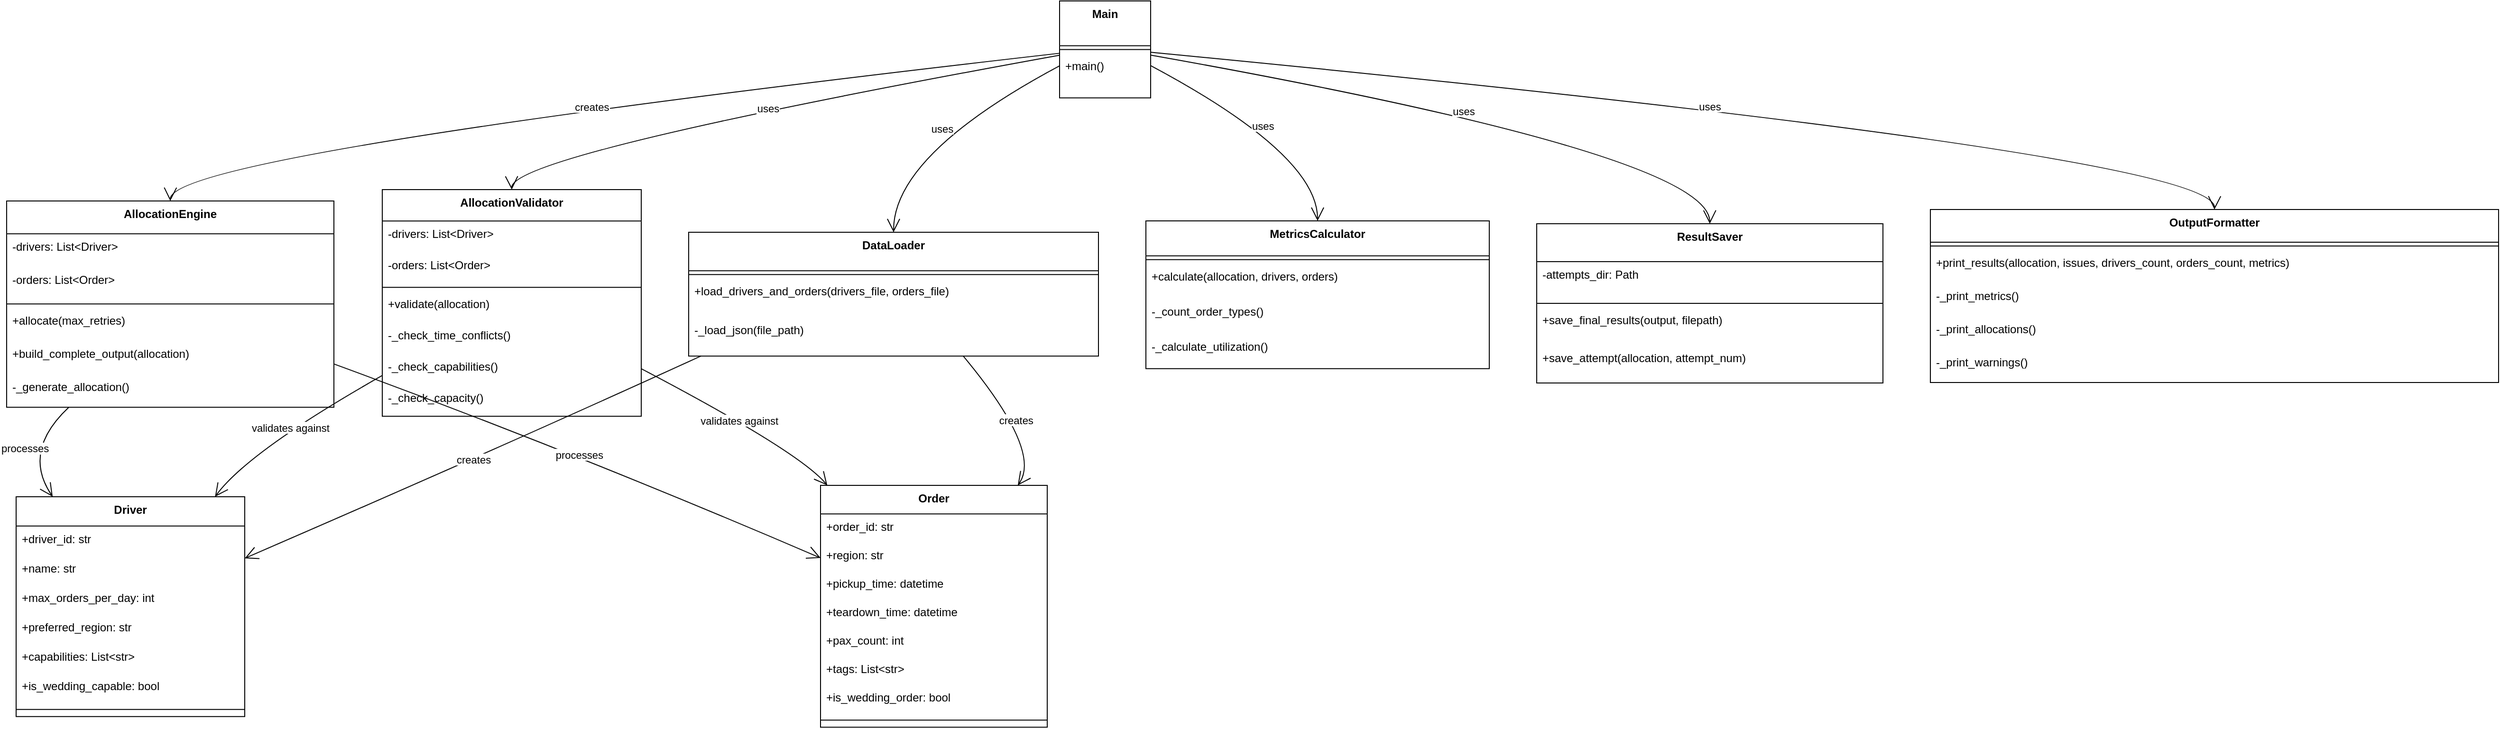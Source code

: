 <mxfile version="28.1.1">
  <diagram name="Page-1" id="29hsq03JKpF4CvCF1_UN">
    <mxGraphModel dx="1198" dy="655" grid="1" gridSize="10" guides="1" tooltips="1" connect="1" arrows="1" fold="1" page="1" pageScale="1" pageWidth="1169" pageHeight="827" math="0" shadow="0">
      <root>
        <mxCell id="0" />
        <mxCell id="1" parent="0" />
        <mxCell id="nXnBfAO_AZSMM8El1KWa-1" value="Main" style="swimlane;fontStyle=1;align=center;verticalAlign=top;childLayout=stackLayout;horizontal=1;startSize=47.2;horizontalStack=0;resizeParent=1;resizeParentMax=0;resizeLast=0;collapsible=0;marginBottom=0;" vertex="1" parent="1">
          <mxGeometry x="1130" y="20" width="96" height="102.2" as="geometry" />
        </mxCell>
        <mxCell id="nXnBfAO_AZSMM8El1KWa-2" style="line;strokeWidth=1;fillColor=none;align=left;verticalAlign=middle;spacingTop=-1;spacingLeft=3;spacingRight=3;rotatable=0;labelPosition=right;points=[];portConstraint=eastwest;strokeColor=inherit;" vertex="1" parent="nXnBfAO_AZSMM8El1KWa-1">
          <mxGeometry y="47.2" width="96" height="8" as="geometry" />
        </mxCell>
        <mxCell id="nXnBfAO_AZSMM8El1KWa-3" value="+main()" style="text;strokeColor=none;fillColor=none;align=left;verticalAlign=top;spacingLeft=4;spacingRight=4;overflow=hidden;rotatable=0;points=[[0,0.5],[1,0.5]];portConstraint=eastwest;" vertex="1" parent="nXnBfAO_AZSMM8El1KWa-1">
          <mxGeometry y="55.2" width="96" height="47" as="geometry" />
        </mxCell>
        <mxCell id="nXnBfAO_AZSMM8El1KWa-4" value="DataLoader" style="swimlane;fontStyle=1;align=center;verticalAlign=top;childLayout=stackLayout;horizontal=1;startSize=40.571;horizontalStack=0;resizeParent=1;resizeParentMax=0;resizeLast=0;collapsible=0;marginBottom=0;" vertex="1" parent="1">
          <mxGeometry x="739" y="264" width="432" height="130.571" as="geometry" />
        </mxCell>
        <mxCell id="nXnBfAO_AZSMM8El1KWa-5" style="line;strokeWidth=1;fillColor=none;align=left;verticalAlign=middle;spacingTop=-1;spacingLeft=3;spacingRight=3;rotatable=0;labelPosition=right;points=[];portConstraint=eastwest;strokeColor=inherit;" vertex="1" parent="nXnBfAO_AZSMM8El1KWa-4">
          <mxGeometry y="40.571" width="432" height="8" as="geometry" />
        </mxCell>
        <mxCell id="nXnBfAO_AZSMM8El1KWa-6" value="+load_drivers_and_orders(drivers_file, orders_file)" style="text;strokeColor=none;fillColor=none;align=left;verticalAlign=top;spacingLeft=4;spacingRight=4;overflow=hidden;rotatable=0;points=[[0,0.5],[1,0.5]];portConstraint=eastwest;" vertex="1" parent="nXnBfAO_AZSMM8El1KWa-4">
          <mxGeometry y="48.571" width="432" height="41" as="geometry" />
        </mxCell>
        <mxCell id="nXnBfAO_AZSMM8El1KWa-7" value="-_load_json(file_path)" style="text;strokeColor=none;fillColor=none;align=left;verticalAlign=top;spacingLeft=4;spacingRight=4;overflow=hidden;rotatable=0;points=[[0,0.5],[1,0.5]];portConstraint=eastwest;" vertex="1" parent="nXnBfAO_AZSMM8El1KWa-4">
          <mxGeometry y="89.571" width="432" height="41" as="geometry" />
        </mxCell>
        <mxCell id="nXnBfAO_AZSMM8El1KWa-8" value="AllocationEngine" style="swimlane;fontStyle=1;align=center;verticalAlign=top;childLayout=stackLayout;horizontal=1;startSize=34.667;horizontalStack=0;resizeParent=1;resizeParentMax=0;resizeLast=0;collapsible=0;marginBottom=0;" vertex="1" parent="1">
          <mxGeometry x="20" y="231" width="345" height="217.667" as="geometry" />
        </mxCell>
        <mxCell id="nXnBfAO_AZSMM8El1KWa-9" value="-drivers: List&lt;Driver&gt;" style="text;strokeColor=none;fillColor=none;align=left;verticalAlign=top;spacingLeft=4;spacingRight=4;overflow=hidden;rotatable=0;points=[[0,0.5],[1,0.5]];portConstraint=eastwest;" vertex="1" parent="nXnBfAO_AZSMM8El1KWa-8">
          <mxGeometry y="34.667" width="345" height="35" as="geometry" />
        </mxCell>
        <mxCell id="nXnBfAO_AZSMM8El1KWa-10" value="-orders: List&lt;Order&gt;" style="text;strokeColor=none;fillColor=none;align=left;verticalAlign=top;spacingLeft=4;spacingRight=4;overflow=hidden;rotatable=0;points=[[0,0.5],[1,0.5]];portConstraint=eastwest;" vertex="1" parent="nXnBfAO_AZSMM8El1KWa-8">
          <mxGeometry y="69.667" width="345" height="35" as="geometry" />
        </mxCell>
        <mxCell id="nXnBfAO_AZSMM8El1KWa-11" style="line;strokeWidth=1;fillColor=none;align=left;verticalAlign=middle;spacingTop=-1;spacingLeft=3;spacingRight=3;rotatable=0;labelPosition=right;points=[];portConstraint=eastwest;strokeColor=inherit;" vertex="1" parent="nXnBfAO_AZSMM8El1KWa-8">
          <mxGeometry y="104.667" width="345" height="8" as="geometry" />
        </mxCell>
        <mxCell id="nXnBfAO_AZSMM8El1KWa-12" value="+allocate(max_retries)" style="text;strokeColor=none;fillColor=none;align=left;verticalAlign=top;spacingLeft=4;spacingRight=4;overflow=hidden;rotatable=0;points=[[0,0.5],[1,0.5]];portConstraint=eastwest;" vertex="1" parent="nXnBfAO_AZSMM8El1KWa-8">
          <mxGeometry y="112.667" width="345" height="35" as="geometry" />
        </mxCell>
        <mxCell id="nXnBfAO_AZSMM8El1KWa-13" value="+build_complete_output(allocation)" style="text;strokeColor=none;fillColor=none;align=left;verticalAlign=top;spacingLeft=4;spacingRight=4;overflow=hidden;rotatable=0;points=[[0,0.5],[1,0.5]];portConstraint=eastwest;" vertex="1" parent="nXnBfAO_AZSMM8El1KWa-8">
          <mxGeometry y="147.667" width="345" height="35" as="geometry" />
        </mxCell>
        <mxCell id="nXnBfAO_AZSMM8El1KWa-14" value="-_generate_allocation()" style="text;strokeColor=none;fillColor=none;align=left;verticalAlign=top;spacingLeft=4;spacingRight=4;overflow=hidden;rotatable=0;points=[[0,0.5],[1,0.5]];portConstraint=eastwest;" vertex="1" parent="nXnBfAO_AZSMM8El1KWa-8">
          <mxGeometry y="182.667" width="345" height="35" as="geometry" />
        </mxCell>
        <mxCell id="nXnBfAO_AZSMM8El1KWa-15" value="AllocationValidator" style="swimlane;fontStyle=1;align=center;verticalAlign=top;childLayout=stackLayout;horizontal=1;startSize=33.143;horizontalStack=0;resizeParent=1;resizeParentMax=0;resizeLast=0;collapsible=0;marginBottom=0;" vertex="1" parent="1">
          <mxGeometry x="416" y="219" width="273" height="239.143" as="geometry" />
        </mxCell>
        <mxCell id="nXnBfAO_AZSMM8El1KWa-16" value="-drivers: List&lt;Driver&gt;" style="text;strokeColor=none;fillColor=none;align=left;verticalAlign=top;spacingLeft=4;spacingRight=4;overflow=hidden;rotatable=0;points=[[0,0.5],[1,0.5]];portConstraint=eastwest;" vertex="1" parent="nXnBfAO_AZSMM8El1KWa-15">
          <mxGeometry y="33.143" width="273" height="33" as="geometry" />
        </mxCell>
        <mxCell id="nXnBfAO_AZSMM8El1KWa-17" value="-orders: List&lt;Order&gt;" style="text;strokeColor=none;fillColor=none;align=left;verticalAlign=top;spacingLeft=4;spacingRight=4;overflow=hidden;rotatable=0;points=[[0,0.5],[1,0.5]];portConstraint=eastwest;" vertex="1" parent="nXnBfAO_AZSMM8El1KWa-15">
          <mxGeometry y="66.143" width="273" height="33" as="geometry" />
        </mxCell>
        <mxCell id="nXnBfAO_AZSMM8El1KWa-18" style="line;strokeWidth=1;fillColor=none;align=left;verticalAlign=middle;spacingTop=-1;spacingLeft=3;spacingRight=3;rotatable=0;labelPosition=right;points=[];portConstraint=eastwest;strokeColor=inherit;" vertex="1" parent="nXnBfAO_AZSMM8El1KWa-15">
          <mxGeometry y="99.143" width="273" height="8" as="geometry" />
        </mxCell>
        <mxCell id="nXnBfAO_AZSMM8El1KWa-19" value="+validate(allocation)" style="text;strokeColor=none;fillColor=none;align=left;verticalAlign=top;spacingLeft=4;spacingRight=4;overflow=hidden;rotatable=0;points=[[0,0.5],[1,0.5]];portConstraint=eastwest;" vertex="1" parent="nXnBfAO_AZSMM8El1KWa-15">
          <mxGeometry y="107.143" width="273" height="33" as="geometry" />
        </mxCell>
        <mxCell id="nXnBfAO_AZSMM8El1KWa-20" value="-_check_time_conflicts()" style="text;strokeColor=none;fillColor=none;align=left;verticalAlign=top;spacingLeft=4;spacingRight=4;overflow=hidden;rotatable=0;points=[[0,0.5],[1,0.5]];portConstraint=eastwest;" vertex="1" parent="nXnBfAO_AZSMM8El1KWa-15">
          <mxGeometry y="140.143" width="273" height="33" as="geometry" />
        </mxCell>
        <mxCell id="nXnBfAO_AZSMM8El1KWa-21" value="-_check_capabilities()" style="text;strokeColor=none;fillColor=none;align=left;verticalAlign=top;spacingLeft=4;spacingRight=4;overflow=hidden;rotatable=0;points=[[0,0.5],[1,0.5]];portConstraint=eastwest;" vertex="1" parent="nXnBfAO_AZSMM8El1KWa-15">
          <mxGeometry y="173.143" width="273" height="33" as="geometry" />
        </mxCell>
        <mxCell id="nXnBfAO_AZSMM8El1KWa-22" value="-_check_capacity()" style="text;strokeColor=none;fillColor=none;align=left;verticalAlign=top;spacingLeft=4;spacingRight=4;overflow=hidden;rotatable=0;points=[[0,0.5],[1,0.5]];portConstraint=eastwest;" vertex="1" parent="nXnBfAO_AZSMM8El1KWa-15">
          <mxGeometry y="206.143" width="273" height="33" as="geometry" />
        </mxCell>
        <mxCell id="nXnBfAO_AZSMM8El1KWa-23" value="MetricsCalculator" style="swimlane;fontStyle=1;align=center;verticalAlign=top;childLayout=stackLayout;horizontal=1;startSize=36.889;horizontalStack=0;resizeParent=1;resizeParentMax=0;resizeLast=0;collapsible=0;marginBottom=0;" vertex="1" parent="1">
          <mxGeometry x="1221" y="252" width="362" height="155.889" as="geometry" />
        </mxCell>
        <mxCell id="nXnBfAO_AZSMM8El1KWa-24" style="line;strokeWidth=1;fillColor=none;align=left;verticalAlign=middle;spacingTop=-1;spacingLeft=3;spacingRight=3;rotatable=0;labelPosition=right;points=[];portConstraint=eastwest;strokeColor=inherit;" vertex="1" parent="nXnBfAO_AZSMM8El1KWa-23">
          <mxGeometry y="36.889" width="362" height="8" as="geometry" />
        </mxCell>
        <mxCell id="nXnBfAO_AZSMM8El1KWa-25" value="+calculate(allocation, drivers, orders)" style="text;strokeColor=none;fillColor=none;align=left;verticalAlign=top;spacingLeft=4;spacingRight=4;overflow=hidden;rotatable=0;points=[[0,0.5],[1,0.5]];portConstraint=eastwest;" vertex="1" parent="nXnBfAO_AZSMM8El1KWa-23">
          <mxGeometry y="44.889" width="362" height="37" as="geometry" />
        </mxCell>
        <mxCell id="nXnBfAO_AZSMM8El1KWa-26" value="-_count_order_types()" style="text;strokeColor=none;fillColor=none;align=left;verticalAlign=top;spacingLeft=4;spacingRight=4;overflow=hidden;rotatable=0;points=[[0,0.5],[1,0.5]];portConstraint=eastwest;" vertex="1" parent="nXnBfAO_AZSMM8El1KWa-23">
          <mxGeometry y="81.889" width="362" height="37" as="geometry" />
        </mxCell>
        <mxCell id="nXnBfAO_AZSMM8El1KWa-27" value="-_calculate_utilization()" style="text;strokeColor=none;fillColor=none;align=left;verticalAlign=top;spacingLeft=4;spacingRight=4;overflow=hidden;rotatable=0;points=[[0,0.5],[1,0.5]];portConstraint=eastwest;" vertex="1" parent="nXnBfAO_AZSMM8El1KWa-23">
          <mxGeometry y="118.889" width="362" height="37" as="geometry" />
        </mxCell>
        <mxCell id="nXnBfAO_AZSMM8El1KWa-28" value="ResultSaver" style="swimlane;fontStyle=1;align=center;verticalAlign=top;childLayout=stackLayout;horizontal=1;startSize=40;horizontalStack=0;resizeParent=1;resizeParentMax=0;resizeLast=0;collapsible=0;marginBottom=0;" vertex="1" parent="1">
          <mxGeometry x="1633" y="255" width="365" height="168" as="geometry" />
        </mxCell>
        <mxCell id="nXnBfAO_AZSMM8El1KWa-29" value="-attempts_dir: Path" style="text;strokeColor=none;fillColor=none;align=left;verticalAlign=top;spacingLeft=4;spacingRight=4;overflow=hidden;rotatable=0;points=[[0,0.5],[1,0.5]];portConstraint=eastwest;" vertex="1" parent="nXnBfAO_AZSMM8El1KWa-28">
          <mxGeometry y="40" width="365" height="40" as="geometry" />
        </mxCell>
        <mxCell id="nXnBfAO_AZSMM8El1KWa-30" style="line;strokeWidth=1;fillColor=none;align=left;verticalAlign=middle;spacingTop=-1;spacingLeft=3;spacingRight=3;rotatable=0;labelPosition=right;points=[];portConstraint=eastwest;strokeColor=inherit;" vertex="1" parent="nXnBfAO_AZSMM8El1KWa-28">
          <mxGeometry y="80" width="365" height="8" as="geometry" />
        </mxCell>
        <mxCell id="nXnBfAO_AZSMM8El1KWa-31" value="+save_final_results(output, filepath)" style="text;strokeColor=none;fillColor=none;align=left;verticalAlign=top;spacingLeft=4;spacingRight=4;overflow=hidden;rotatable=0;points=[[0,0.5],[1,0.5]];portConstraint=eastwest;" vertex="1" parent="nXnBfAO_AZSMM8El1KWa-28">
          <mxGeometry y="88" width="365" height="40" as="geometry" />
        </mxCell>
        <mxCell id="nXnBfAO_AZSMM8El1KWa-32" value="+save_attempt(allocation, attempt_num)" style="text;strokeColor=none;fillColor=none;align=left;verticalAlign=top;spacingLeft=4;spacingRight=4;overflow=hidden;rotatable=0;points=[[0,0.5],[1,0.5]];portConstraint=eastwest;" vertex="1" parent="nXnBfAO_AZSMM8El1KWa-28">
          <mxGeometry y="128" width="365" height="40" as="geometry" />
        </mxCell>
        <mxCell id="nXnBfAO_AZSMM8El1KWa-33" value="OutputFormatter" style="swimlane;fontStyle=1;align=center;verticalAlign=top;childLayout=stackLayout;horizontal=1;startSize=34.545;horizontalStack=0;resizeParent=1;resizeParentMax=0;resizeLast=0;collapsible=0;marginBottom=0;" vertex="1" parent="1">
          <mxGeometry x="2048" y="240" width="599" height="182.545" as="geometry" />
        </mxCell>
        <mxCell id="nXnBfAO_AZSMM8El1KWa-34" style="line;strokeWidth=1;fillColor=none;align=left;verticalAlign=middle;spacingTop=-1;spacingLeft=3;spacingRight=3;rotatable=0;labelPosition=right;points=[];portConstraint=eastwest;strokeColor=inherit;" vertex="1" parent="nXnBfAO_AZSMM8El1KWa-33">
          <mxGeometry y="34.545" width="599" height="8" as="geometry" />
        </mxCell>
        <mxCell id="nXnBfAO_AZSMM8El1KWa-35" value="+print_results(allocation, issues, drivers_count, orders_count, metrics)" style="text;strokeColor=none;fillColor=none;align=left;verticalAlign=top;spacingLeft=4;spacingRight=4;overflow=hidden;rotatable=0;points=[[0,0.5],[1,0.5]];portConstraint=eastwest;" vertex="1" parent="nXnBfAO_AZSMM8El1KWa-33">
          <mxGeometry y="42.545" width="599" height="35" as="geometry" />
        </mxCell>
        <mxCell id="nXnBfAO_AZSMM8El1KWa-36" value="-_print_metrics()" style="text;strokeColor=none;fillColor=none;align=left;verticalAlign=top;spacingLeft=4;spacingRight=4;overflow=hidden;rotatable=0;points=[[0,0.5],[1,0.5]];portConstraint=eastwest;" vertex="1" parent="nXnBfAO_AZSMM8El1KWa-33">
          <mxGeometry y="77.545" width="599" height="35" as="geometry" />
        </mxCell>
        <mxCell id="nXnBfAO_AZSMM8El1KWa-37" value="-_print_allocations()" style="text;strokeColor=none;fillColor=none;align=left;verticalAlign=top;spacingLeft=4;spacingRight=4;overflow=hidden;rotatable=0;points=[[0,0.5],[1,0.5]];portConstraint=eastwest;" vertex="1" parent="nXnBfAO_AZSMM8El1KWa-33">
          <mxGeometry y="112.545" width="599" height="35" as="geometry" />
        </mxCell>
        <mxCell id="nXnBfAO_AZSMM8El1KWa-38" value="-_print_warnings()" style="text;strokeColor=none;fillColor=none;align=left;verticalAlign=top;spacingLeft=4;spacingRight=4;overflow=hidden;rotatable=0;points=[[0,0.5],[1,0.5]];portConstraint=eastwest;" vertex="1" parent="nXnBfAO_AZSMM8El1KWa-33">
          <mxGeometry y="147.545" width="599" height="35" as="geometry" />
        </mxCell>
        <mxCell id="nXnBfAO_AZSMM8El1KWa-39" value="Driver" style="swimlane;fontStyle=1;align=center;verticalAlign=top;childLayout=stackLayout;horizontal=1;startSize=30.933;horizontalStack=0;resizeParent=1;resizeParentMax=0;resizeLast=0;collapsible=0;marginBottom=0;" vertex="1" parent="1">
          <mxGeometry x="30" y="543" width="241" height="231.933" as="geometry" />
        </mxCell>
        <mxCell id="nXnBfAO_AZSMM8El1KWa-40" value="+driver_id: str" style="text;strokeColor=none;fillColor=none;align=left;verticalAlign=top;spacingLeft=4;spacingRight=4;overflow=hidden;rotatable=0;points=[[0,0.5],[1,0.5]];portConstraint=eastwest;" vertex="1" parent="nXnBfAO_AZSMM8El1KWa-39">
          <mxGeometry y="30.933" width="241" height="31" as="geometry" />
        </mxCell>
        <mxCell id="nXnBfAO_AZSMM8El1KWa-41" value="+name: str" style="text;strokeColor=none;fillColor=none;align=left;verticalAlign=top;spacingLeft=4;spacingRight=4;overflow=hidden;rotatable=0;points=[[0,0.5],[1,0.5]];portConstraint=eastwest;" vertex="1" parent="nXnBfAO_AZSMM8El1KWa-39">
          <mxGeometry y="61.933" width="241" height="31" as="geometry" />
        </mxCell>
        <mxCell id="nXnBfAO_AZSMM8El1KWa-42" value="+max_orders_per_day: int" style="text;strokeColor=none;fillColor=none;align=left;verticalAlign=top;spacingLeft=4;spacingRight=4;overflow=hidden;rotatable=0;points=[[0,0.5],[1,0.5]];portConstraint=eastwest;" vertex="1" parent="nXnBfAO_AZSMM8El1KWa-39">
          <mxGeometry y="92.933" width="241" height="31" as="geometry" />
        </mxCell>
        <mxCell id="nXnBfAO_AZSMM8El1KWa-43" value="+preferred_region: str" style="text;strokeColor=none;fillColor=none;align=left;verticalAlign=top;spacingLeft=4;spacingRight=4;overflow=hidden;rotatable=0;points=[[0,0.5],[1,0.5]];portConstraint=eastwest;" vertex="1" parent="nXnBfAO_AZSMM8El1KWa-39">
          <mxGeometry y="123.933" width="241" height="31" as="geometry" />
        </mxCell>
        <mxCell id="nXnBfAO_AZSMM8El1KWa-44" value="+capabilities: List&lt;str&gt;" style="text;strokeColor=none;fillColor=none;align=left;verticalAlign=top;spacingLeft=4;spacingRight=4;overflow=hidden;rotatable=0;points=[[0,0.5],[1,0.5]];portConstraint=eastwest;" vertex="1" parent="nXnBfAO_AZSMM8El1KWa-39">
          <mxGeometry y="154.933" width="241" height="31" as="geometry" />
        </mxCell>
        <mxCell id="nXnBfAO_AZSMM8El1KWa-45" value="+is_wedding_capable: bool" style="text;strokeColor=none;fillColor=none;align=left;verticalAlign=top;spacingLeft=4;spacingRight=4;overflow=hidden;rotatable=0;points=[[0,0.5],[1,0.5]];portConstraint=eastwest;" vertex="1" parent="nXnBfAO_AZSMM8El1KWa-39">
          <mxGeometry y="185.933" width="241" height="31" as="geometry" />
        </mxCell>
        <mxCell id="nXnBfAO_AZSMM8El1KWa-46" style="line;strokeWidth=1;fillColor=none;align=left;verticalAlign=middle;spacingTop=-1;spacingLeft=3;spacingRight=3;rotatable=0;labelPosition=right;points=[];portConstraint=eastwest;strokeColor=inherit;" vertex="1" parent="nXnBfAO_AZSMM8El1KWa-39">
          <mxGeometry y="216.933" width="241" height="15" as="geometry" />
        </mxCell>
        <mxCell id="nXnBfAO_AZSMM8El1KWa-47" value="Order" style="swimlane;fontStyle=1;align=center;verticalAlign=top;childLayout=stackLayout;horizontal=1;startSize=30.118;horizontalStack=0;resizeParent=1;resizeParentMax=0;resizeLast=0;collapsible=0;marginBottom=0;" vertex="1" parent="1">
          <mxGeometry x="878" y="531" width="239" height="255.118" as="geometry" />
        </mxCell>
        <mxCell id="nXnBfAO_AZSMM8El1KWa-48" value="+order_id: str" style="text;strokeColor=none;fillColor=none;align=left;verticalAlign=top;spacingLeft=4;spacingRight=4;overflow=hidden;rotatable=0;points=[[0,0.5],[1,0.5]];portConstraint=eastwest;" vertex="1" parent="nXnBfAO_AZSMM8El1KWa-47">
          <mxGeometry y="30.118" width="239" height="30" as="geometry" />
        </mxCell>
        <mxCell id="nXnBfAO_AZSMM8El1KWa-49" value="+region: str" style="text;strokeColor=none;fillColor=none;align=left;verticalAlign=top;spacingLeft=4;spacingRight=4;overflow=hidden;rotatable=0;points=[[0,0.5],[1,0.5]];portConstraint=eastwest;" vertex="1" parent="nXnBfAO_AZSMM8El1KWa-47">
          <mxGeometry y="60.118" width="239" height="30" as="geometry" />
        </mxCell>
        <mxCell id="nXnBfAO_AZSMM8El1KWa-50" value="+pickup_time: datetime" style="text;strokeColor=none;fillColor=none;align=left;verticalAlign=top;spacingLeft=4;spacingRight=4;overflow=hidden;rotatable=0;points=[[0,0.5],[1,0.5]];portConstraint=eastwest;" vertex="1" parent="nXnBfAO_AZSMM8El1KWa-47">
          <mxGeometry y="90.118" width="239" height="30" as="geometry" />
        </mxCell>
        <mxCell id="nXnBfAO_AZSMM8El1KWa-51" value="+teardown_time: datetime" style="text;strokeColor=none;fillColor=none;align=left;verticalAlign=top;spacingLeft=4;spacingRight=4;overflow=hidden;rotatable=0;points=[[0,0.5],[1,0.5]];portConstraint=eastwest;" vertex="1" parent="nXnBfAO_AZSMM8El1KWa-47">
          <mxGeometry y="120.118" width="239" height="30" as="geometry" />
        </mxCell>
        <mxCell id="nXnBfAO_AZSMM8El1KWa-52" value="+pax_count: int" style="text;strokeColor=none;fillColor=none;align=left;verticalAlign=top;spacingLeft=4;spacingRight=4;overflow=hidden;rotatable=0;points=[[0,0.5],[1,0.5]];portConstraint=eastwest;" vertex="1" parent="nXnBfAO_AZSMM8El1KWa-47">
          <mxGeometry y="150.118" width="239" height="30" as="geometry" />
        </mxCell>
        <mxCell id="nXnBfAO_AZSMM8El1KWa-53" value="+tags: List&lt;str&gt;" style="text;strokeColor=none;fillColor=none;align=left;verticalAlign=top;spacingLeft=4;spacingRight=4;overflow=hidden;rotatable=0;points=[[0,0.5],[1,0.5]];portConstraint=eastwest;" vertex="1" parent="nXnBfAO_AZSMM8El1KWa-47">
          <mxGeometry y="180.118" width="239" height="30" as="geometry" />
        </mxCell>
        <mxCell id="nXnBfAO_AZSMM8El1KWa-54" value="+is_wedding_order: bool" style="text;strokeColor=none;fillColor=none;align=left;verticalAlign=top;spacingLeft=4;spacingRight=4;overflow=hidden;rotatable=0;points=[[0,0.5],[1,0.5]];portConstraint=eastwest;" vertex="1" parent="nXnBfAO_AZSMM8El1KWa-47">
          <mxGeometry y="210.118" width="239" height="30" as="geometry" />
        </mxCell>
        <mxCell id="nXnBfAO_AZSMM8El1KWa-55" style="line;strokeWidth=1;fillColor=none;align=left;verticalAlign=middle;spacingTop=-1;spacingLeft=3;spacingRight=3;rotatable=0;labelPosition=right;points=[];portConstraint=eastwest;strokeColor=inherit;" vertex="1" parent="nXnBfAO_AZSMM8El1KWa-47">
          <mxGeometry y="240.118" width="239" height="15" as="geometry" />
        </mxCell>
        <mxCell id="nXnBfAO_AZSMM8El1KWa-56" value="uses" style="curved=1;startArrow=none;endArrow=open;endSize=12;exitX=0;exitY=0.67;entryX=0.5;entryY=0;rounded=0;" edge="1" parent="1" source="nXnBfAO_AZSMM8El1KWa-1" target="nXnBfAO_AZSMM8El1KWa-4">
          <mxGeometry relative="1" as="geometry">
            <Array as="points">
              <mxPoint x="955" y="182" />
            </Array>
          </mxGeometry>
        </mxCell>
        <mxCell id="nXnBfAO_AZSMM8El1KWa-57" value="creates" style="curved=1;startArrow=none;endArrow=open;endSize=12;exitX=0;exitY=0.54;entryX=0.5;entryY=0;rounded=0;" edge="1" parent="1" source="nXnBfAO_AZSMM8El1KWa-1" target="nXnBfAO_AZSMM8El1KWa-8">
          <mxGeometry relative="1" as="geometry">
            <Array as="points">
              <mxPoint x="193" y="182" />
            </Array>
          </mxGeometry>
        </mxCell>
        <mxCell id="nXnBfAO_AZSMM8El1KWa-58" value="uses" style="curved=1;startArrow=none;endArrow=open;endSize=12;exitX=0;exitY=0.56;entryX=0.5;entryY=0;rounded=0;" edge="1" parent="1" source="nXnBfAO_AZSMM8El1KWa-1" target="nXnBfAO_AZSMM8El1KWa-15">
          <mxGeometry relative="1" as="geometry">
            <Array as="points">
              <mxPoint x="552" y="182" />
            </Array>
          </mxGeometry>
        </mxCell>
        <mxCell id="nXnBfAO_AZSMM8El1KWa-59" value="uses" style="curved=1;startArrow=none;endArrow=open;endSize=12;exitX=1.01;exitY=0.67;entryX=0.5;entryY=0;rounded=0;" edge="1" parent="1" source="nXnBfAO_AZSMM8El1KWa-1" target="nXnBfAO_AZSMM8El1KWa-23">
          <mxGeometry relative="1" as="geometry">
            <Array as="points">
              <mxPoint x="1402" y="182" />
            </Array>
          </mxGeometry>
        </mxCell>
        <mxCell id="nXnBfAO_AZSMM8El1KWa-60" value="uses" style="curved=1;startArrow=none;endArrow=open;endSize=12;exitX=1.01;exitY=0.56;entryX=0.5;entryY=0;rounded=0;" edge="1" parent="1" source="nXnBfAO_AZSMM8El1KWa-1" target="nXnBfAO_AZSMM8El1KWa-28">
          <mxGeometry relative="1" as="geometry">
            <Array as="points">
              <mxPoint x="1815" y="182" />
            </Array>
          </mxGeometry>
        </mxCell>
        <mxCell id="nXnBfAO_AZSMM8El1KWa-61" value="uses" style="curved=1;startArrow=none;endArrow=open;endSize=12;exitX=1.01;exitY=0.53;entryX=0.5;entryY=0;rounded=0;" edge="1" parent="1" source="nXnBfAO_AZSMM8El1KWa-1" target="nXnBfAO_AZSMM8El1KWa-33">
          <mxGeometry relative="1" as="geometry">
            <Array as="points">
              <mxPoint x="2348" y="182" />
            </Array>
          </mxGeometry>
        </mxCell>
        <mxCell id="nXnBfAO_AZSMM8El1KWa-62" value="processes" style="curved=1;startArrow=none;endArrow=open;endSize=12;exitX=0.19;exitY=1;entryX=0.16;entryY=0;rounded=0;" edge="1" parent="1" source="nXnBfAO_AZSMM8El1KWa-8" target="nXnBfAO_AZSMM8El1KWa-39">
          <mxGeometry relative="1" as="geometry">
            <Array as="points">
              <mxPoint x="36" y="495" />
            </Array>
          </mxGeometry>
        </mxCell>
        <mxCell id="nXnBfAO_AZSMM8El1KWa-63" value="processes" style="curved=1;startArrow=none;endArrow=open;endSize=12;exitX=1;exitY=0.79;entryX=0;entryY=0.3;rounded=0;" edge="1" parent="1" source="nXnBfAO_AZSMM8El1KWa-8" target="nXnBfAO_AZSMM8El1KWa-47">
          <mxGeometry relative="1" as="geometry">
            <Array as="points">
              <mxPoint x="616" y="495" />
            </Array>
          </mxGeometry>
        </mxCell>
        <mxCell id="nXnBfAO_AZSMM8El1KWa-64" value="validates against" style="curved=1;startArrow=none;endArrow=open;endSize=12;exitX=0;exitY=0.82;entryX=0.87;entryY=0;rounded=0;" edge="1" parent="1" source="nXnBfAO_AZSMM8El1KWa-15" target="nXnBfAO_AZSMM8El1KWa-39">
          <mxGeometry relative="1" as="geometry">
            <Array as="points">
              <mxPoint x="275" y="495" />
            </Array>
          </mxGeometry>
        </mxCell>
        <mxCell id="nXnBfAO_AZSMM8El1KWa-65" value="validates against" style="curved=1;startArrow=none;endArrow=open;endSize=12;exitX=1;exitY=0.79;entryX=0.03;entryY=0;rounded=0;" edge="1" parent="1" source="nXnBfAO_AZSMM8El1KWa-15" target="nXnBfAO_AZSMM8El1KWa-47">
          <mxGeometry relative="1" as="geometry">
            <Array as="points">
              <mxPoint x="855" y="495" />
            </Array>
          </mxGeometry>
        </mxCell>
        <mxCell id="nXnBfAO_AZSMM8El1KWa-66" value="creates" style="curved=1;startArrow=none;endArrow=open;endSize=12;exitX=0.03;exitY=1;entryX=1;entryY=0.28;rounded=0;" edge="1" parent="1" source="nXnBfAO_AZSMM8El1KWa-4" target="nXnBfAO_AZSMM8El1KWa-39">
          <mxGeometry relative="1" as="geometry">
            <Array as="points">
              <mxPoint x="532" y="495" />
            </Array>
          </mxGeometry>
        </mxCell>
        <mxCell id="nXnBfAO_AZSMM8El1KWa-67" value="creates" style="curved=1;startArrow=none;endArrow=open;endSize=12;exitX=0.67;exitY=1;entryX=0.87;entryY=0;rounded=0;" edge="1" parent="1" source="nXnBfAO_AZSMM8El1KWa-4" target="nXnBfAO_AZSMM8El1KWa-47">
          <mxGeometry relative="1" as="geometry">
            <Array as="points">
              <mxPoint x="1112" y="495" />
            </Array>
          </mxGeometry>
        </mxCell>
      </root>
    </mxGraphModel>
  </diagram>
</mxfile>
